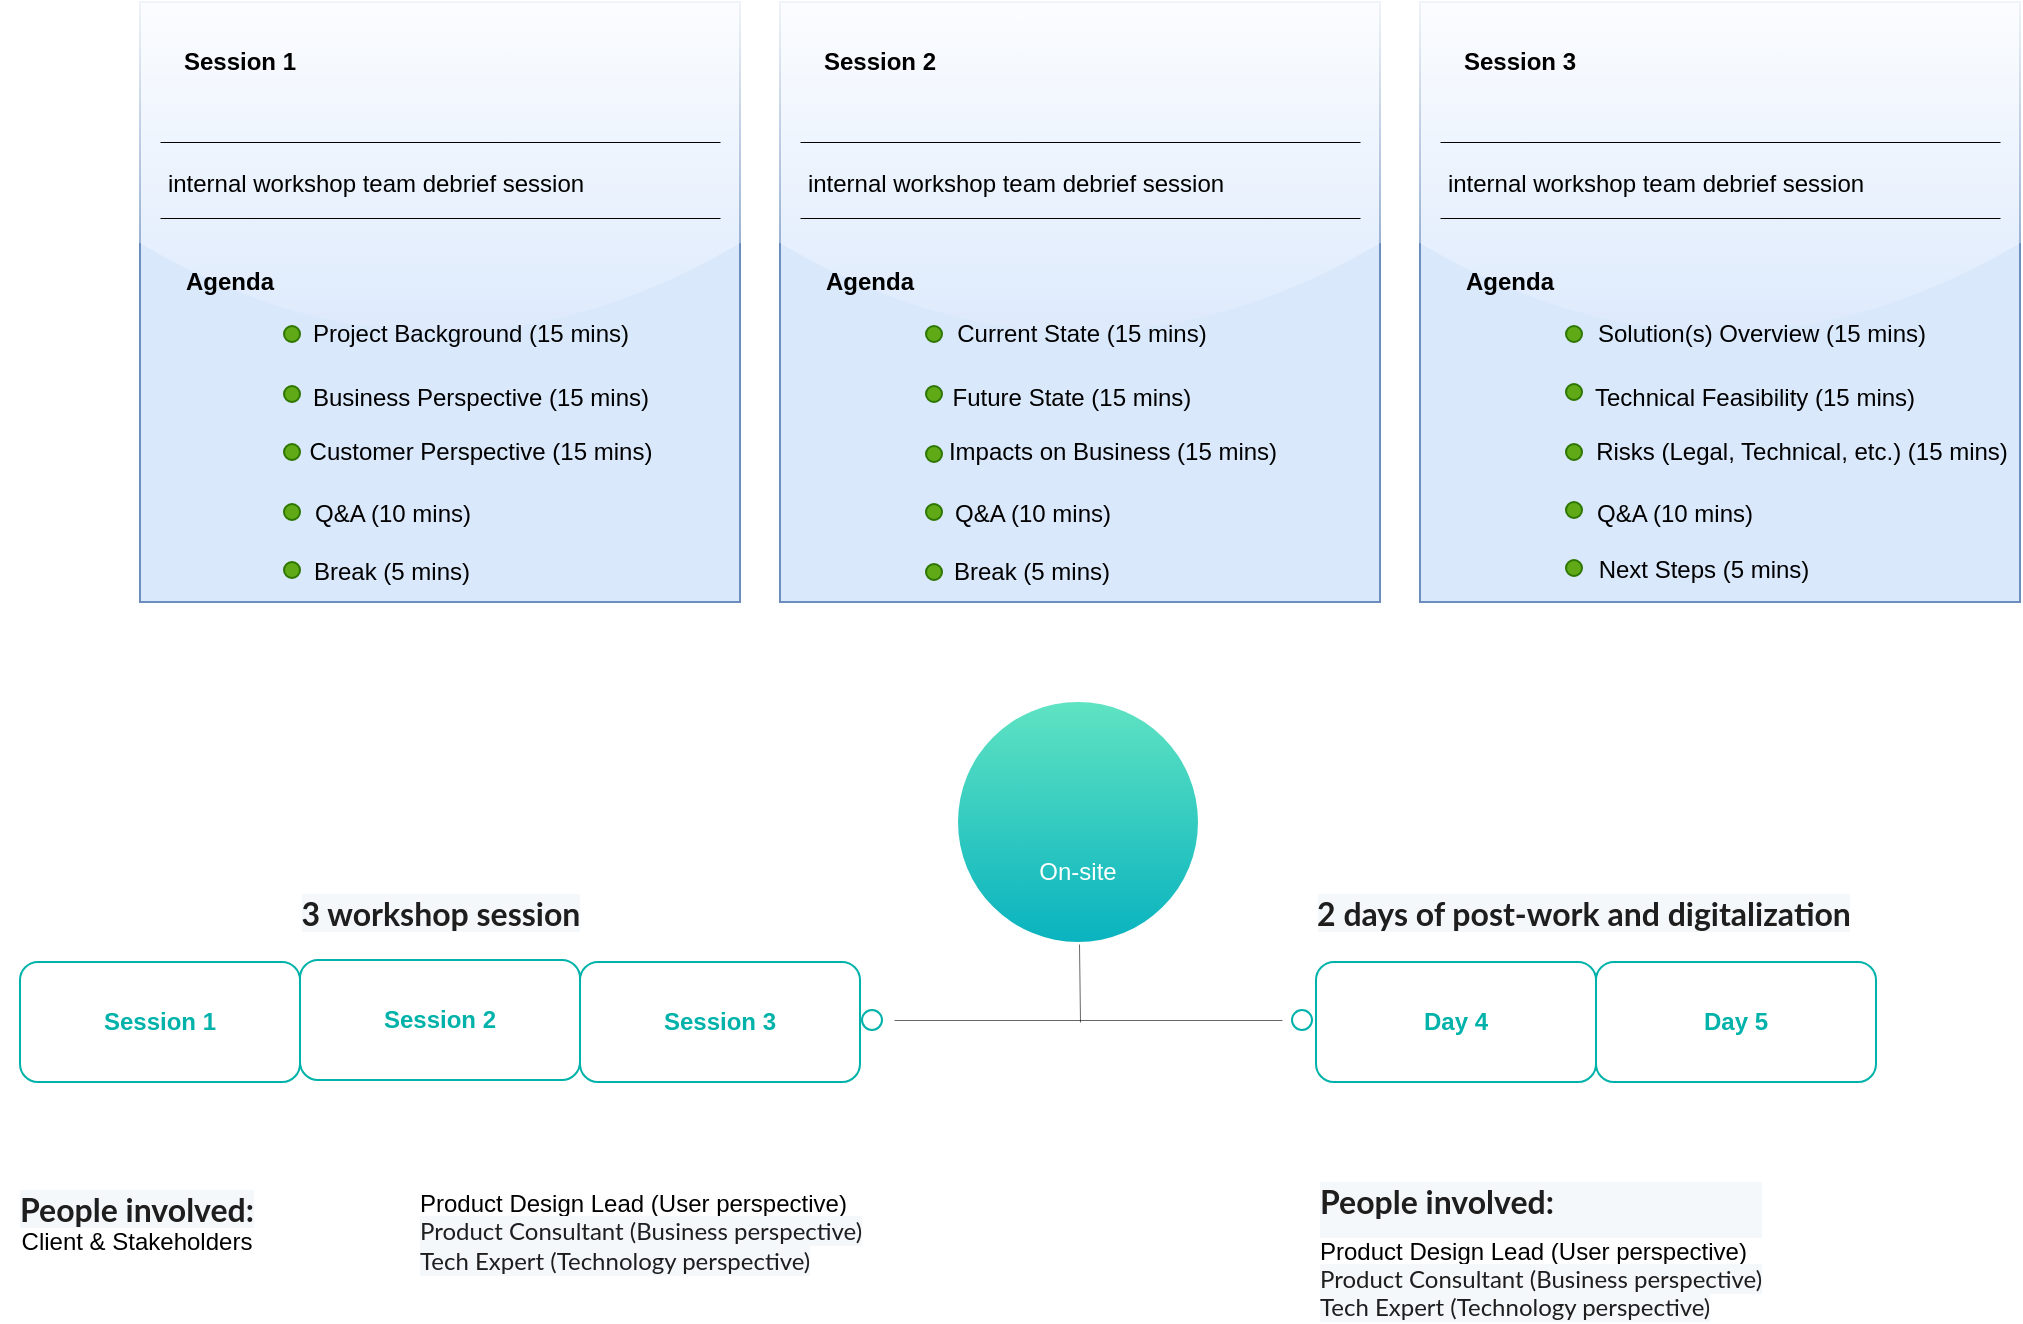 <mxfile version="21.3.2" type="github">
  <diagram name="Page-1" id="7QMitnjdd6cU6XgEVTkh">
    <mxGraphModel dx="2040" dy="912" grid="1" gridSize="10" guides="1" tooltips="1" connect="1" arrows="1" fold="1" page="1" pageScale="1" pageWidth="850" pageHeight="1100" math="0" shadow="0">
      <root>
        <mxCell id="0" />
        <mxCell id="1" parent="0" />
        <mxCell id="ms16D69ZrfdoxwfCNxQ0-1" value="" style="rounded=0;whiteSpace=wrap;html=1;glass=1;labelBackgroundColor=none;fillColor=#dae8fc;gradientColor=none;strokeColor=#6c8ebf;" vertex="1" parent="1">
          <mxGeometry x="450" y="130" width="300" height="300" as="geometry" />
        </mxCell>
        <mxCell id="ms16D69ZrfdoxwfCNxQ0-2" value="" style="rounded=0;whiteSpace=wrap;html=1;glass=1;labelBackgroundColor=none;fillColor=#dae8fc;gradientColor=none;strokeColor=#6c8ebf;" vertex="1" parent="1">
          <mxGeometry x="130" y="130" width="300" height="300" as="geometry" />
        </mxCell>
        <mxCell id="ms16D69ZrfdoxwfCNxQ0-3" value="" style="shape=image;verticalLabelPosition=bottom;labelBackgroundColor=none;verticalAlign=top;aspect=fixed;imageAspect=0;image=https://www.stxnext.com/hubfs/STX%20Next%202020/images/icon-day-1.svg;" vertex="1" parent="1">
          <mxGeometry x="368" y="135" width="60" height="60" as="geometry" />
        </mxCell>
        <mxCell id="ms16D69ZrfdoxwfCNxQ0-4" value="&lt;b&gt;Session 1&lt;/b&gt;" style="text;html=1;strokeColor=none;fillColor=none;align=center;verticalAlign=middle;whiteSpace=wrap;rounded=0;labelBackgroundColor=none;" vertex="1" parent="1">
          <mxGeometry x="150" y="150" width="60" height="20" as="geometry" />
        </mxCell>
        <mxCell id="ms16D69ZrfdoxwfCNxQ0-5" value="&lt;b&gt;Agenda&lt;/b&gt;" style="text;html=1;strokeColor=none;fillColor=none;align=center;verticalAlign=middle;whiteSpace=wrap;rounded=0;labelBackgroundColor=none;" vertex="1" parent="1">
          <mxGeometry x="150" y="260" width="50" height="20" as="geometry" />
        </mxCell>
        <mxCell id="ms16D69ZrfdoxwfCNxQ0-6" value="Project Background (15 mins)" style="text;html=1;strokeColor=none;fillColor=none;align=center;verticalAlign=middle;whiteSpace=wrap;rounded=0;labelBackgroundColor=none;" vertex="1" parent="1">
          <mxGeometry x="213" y="281" width="165" height="30" as="geometry" />
        </mxCell>
        <mxCell id="ms16D69ZrfdoxwfCNxQ0-7" value="" style="ellipse;whiteSpace=wrap;html=1;aspect=fixed;labelBackgroundColor=none;strokeColor=#2D7600;fillColor=#60a917;fontColor=#ffffff;" vertex="1" parent="1">
          <mxGeometry x="202" y="292" width="8" height="8" as="geometry" />
        </mxCell>
        <mxCell id="ms16D69ZrfdoxwfCNxQ0-8" value="Business Perspective (15 mins)" style="text;html=1;strokeColor=none;fillColor=none;align=center;verticalAlign=middle;whiteSpace=wrap;rounded=0;labelBackgroundColor=none;" vertex="1" parent="1">
          <mxGeometry x="213" y="313" width="175" height="30" as="geometry" />
        </mxCell>
        <mxCell id="ms16D69ZrfdoxwfCNxQ0-9" value="" style="ellipse;whiteSpace=wrap;html=1;aspect=fixed;labelBackgroundColor=none;strokeColor=#2D7600;fillColor=#60a917;fontColor=#ffffff;" vertex="1" parent="1">
          <mxGeometry x="202" y="322" width="8" height="8" as="geometry" />
        </mxCell>
        <mxCell id="ms16D69ZrfdoxwfCNxQ0-10" value="Customer Perspective (15 mins)" style="text;html=1;strokeColor=none;fillColor=none;align=center;verticalAlign=middle;whiteSpace=wrap;rounded=0;labelBackgroundColor=none;" vertex="1" parent="1">
          <mxGeometry x="213" y="340" width="175" height="30" as="geometry" />
        </mxCell>
        <mxCell id="ms16D69ZrfdoxwfCNxQ0-11" value="" style="ellipse;whiteSpace=wrap;html=1;aspect=fixed;labelBackgroundColor=none;strokeColor=#2D7600;fillColor=#60a917;fontColor=#ffffff;" vertex="1" parent="1">
          <mxGeometry x="202" y="351" width="8" height="8" as="geometry" />
        </mxCell>
        <mxCell id="ms16D69ZrfdoxwfCNxQ0-12" value="" style="shape=image;verticalLabelPosition=bottom;labelBackgroundColor=none;verticalAlign=top;aspect=fixed;imageAspect=0;image=https://www.stxnext.com/hubfs/STX%20Next%202020/images/icon-day-2.svg;" vertex="1" parent="1">
          <mxGeometry x="688" y="135" width="60" height="60" as="geometry" />
        </mxCell>
        <mxCell id="ms16D69ZrfdoxwfCNxQ0-13" value="" style="endArrow=none;html=1;rounded=0;strokeWidth=0.5;labelBackgroundColor=none;fontColor=default;" edge="1" parent="1">
          <mxGeometry width="50" height="50" relative="1" as="geometry">
            <mxPoint x="140" y="200" as="sourcePoint" />
            <mxPoint x="420" y="200" as="targetPoint" />
          </mxGeometry>
        </mxCell>
        <mxCell id="ms16D69ZrfdoxwfCNxQ0-14" value="internal workshop team debrief session" style="text;html=1;strokeColor=none;fillColor=none;align=center;verticalAlign=middle;whiteSpace=wrap;rounded=0;labelBackgroundColor=none;" vertex="1" parent="1">
          <mxGeometry x="138" y="211" width="220" height="20" as="geometry" />
        </mxCell>
        <mxCell id="ms16D69ZrfdoxwfCNxQ0-15" value="" style="endArrow=none;html=1;rounded=0;strokeWidth=0.5;labelBackgroundColor=none;fontColor=default;" edge="1" parent="1">
          <mxGeometry width="50" height="50" relative="1" as="geometry">
            <mxPoint x="140" y="238" as="sourcePoint" />
            <mxPoint x="420" y="238" as="targetPoint" />
          </mxGeometry>
        </mxCell>
        <mxCell id="ms16D69ZrfdoxwfCNxQ0-16" value="&lt;b&gt;Session 2&lt;/b&gt;" style="text;html=1;strokeColor=none;fillColor=none;align=center;verticalAlign=middle;whiteSpace=wrap;rounded=0;labelBackgroundColor=none;" vertex="1" parent="1">
          <mxGeometry x="470" y="150" width="60" height="20" as="geometry" />
        </mxCell>
        <mxCell id="ms16D69ZrfdoxwfCNxQ0-17" value="&lt;b&gt;Agenda&lt;/b&gt;" style="text;html=1;strokeColor=none;fillColor=none;align=center;verticalAlign=middle;whiteSpace=wrap;rounded=0;labelBackgroundColor=none;" vertex="1" parent="1">
          <mxGeometry x="470" y="260" width="50" height="20" as="geometry" />
        </mxCell>
        <mxCell id="ms16D69ZrfdoxwfCNxQ0-18" value="Current State (15 mins)" style="text;html=1;strokeColor=none;fillColor=none;align=center;verticalAlign=middle;whiteSpace=wrap;rounded=0;labelBackgroundColor=none;" vertex="1" parent="1">
          <mxGeometry x="533" y="281" width="136" height="30" as="geometry" />
        </mxCell>
        <mxCell id="ms16D69ZrfdoxwfCNxQ0-19" value="" style="ellipse;whiteSpace=wrap;html=1;aspect=fixed;labelBackgroundColor=none;strokeColor=#2D7600;fillColor=#60a917;fontColor=#ffffff;" vertex="1" parent="1">
          <mxGeometry x="523" y="292" width="8" height="8" as="geometry" />
        </mxCell>
        <mxCell id="ms16D69ZrfdoxwfCNxQ0-20" value="Future State (15 mins)" style="text;html=1;strokeColor=none;fillColor=none;align=center;verticalAlign=middle;whiteSpace=wrap;rounded=0;labelBackgroundColor=none;" vertex="1" parent="1">
          <mxGeometry x="533" y="313" width="126" height="30" as="geometry" />
        </mxCell>
        <mxCell id="ms16D69ZrfdoxwfCNxQ0-21" value="" style="ellipse;whiteSpace=wrap;html=1;aspect=fixed;labelBackgroundColor=none;strokeColor=#2D7600;fillColor=#60a917;fontColor=#ffffff;" vertex="1" parent="1">
          <mxGeometry x="523" y="322" width="8" height="8" as="geometry" />
        </mxCell>
        <mxCell id="ms16D69ZrfdoxwfCNxQ0-22" value="Impacts on Business (15 mins)" style="text;html=1;strokeColor=none;fillColor=none;align=center;verticalAlign=middle;whiteSpace=wrap;rounded=0;labelBackgroundColor=none;" vertex="1" parent="1">
          <mxGeometry x="533" y="340" width="167" height="30" as="geometry" />
        </mxCell>
        <mxCell id="ms16D69ZrfdoxwfCNxQ0-23" value="" style="ellipse;whiteSpace=wrap;html=1;aspect=fixed;labelBackgroundColor=none;strokeColor=#2D7600;fillColor=#60a917;fontColor=#ffffff;" vertex="1" parent="1">
          <mxGeometry x="523" y="352" width="8" height="8" as="geometry" />
        </mxCell>
        <mxCell id="ms16D69ZrfdoxwfCNxQ0-24" value="" style="endArrow=none;html=1;rounded=0;strokeWidth=0.5;labelBackgroundColor=none;fontColor=default;" edge="1" parent="1">
          <mxGeometry width="50" height="50" relative="1" as="geometry">
            <mxPoint x="460" y="200" as="sourcePoint" />
            <mxPoint x="740" y="200" as="targetPoint" />
          </mxGeometry>
        </mxCell>
        <mxCell id="ms16D69ZrfdoxwfCNxQ0-25" value="internal workshop team debrief session" style="text;html=1;strokeColor=none;fillColor=none;align=center;verticalAlign=middle;whiteSpace=wrap;rounded=0;labelBackgroundColor=none;" vertex="1" parent="1">
          <mxGeometry x="458" y="211" width="220" height="20" as="geometry" />
        </mxCell>
        <mxCell id="ms16D69ZrfdoxwfCNxQ0-26" value="" style="endArrow=none;html=1;rounded=0;strokeWidth=0.5;labelBackgroundColor=none;fontColor=default;" edge="1" parent="1">
          <mxGeometry width="50" height="50" relative="1" as="geometry">
            <mxPoint x="460" y="238" as="sourcePoint" />
            <mxPoint x="740" y="238" as="targetPoint" />
          </mxGeometry>
        </mxCell>
        <mxCell id="ms16D69ZrfdoxwfCNxQ0-27" value="" style="rounded=0;whiteSpace=wrap;html=1;glass=1;labelBackgroundColor=none;fillColor=#dae8fc;gradientColor=none;strokeColor=#6c8ebf;" vertex="1" parent="1">
          <mxGeometry x="770" y="130" width="300" height="300" as="geometry" />
        </mxCell>
        <mxCell id="ms16D69ZrfdoxwfCNxQ0-28" value="&lt;b&gt;Session 3&lt;/b&gt;" style="text;html=1;strokeColor=none;fillColor=none;align=center;verticalAlign=middle;whiteSpace=wrap;rounded=0;labelBackgroundColor=none;" vertex="1" parent="1">
          <mxGeometry x="790" y="150" width="60" height="20" as="geometry" />
        </mxCell>
        <mxCell id="ms16D69ZrfdoxwfCNxQ0-29" value="&lt;b&gt;Agenda&lt;/b&gt;" style="text;html=1;strokeColor=none;fillColor=none;align=center;verticalAlign=middle;whiteSpace=wrap;rounded=0;labelBackgroundColor=none;" vertex="1" parent="1">
          <mxGeometry x="790" y="260" width="50" height="20" as="geometry" />
        </mxCell>
        <mxCell id="ms16D69ZrfdoxwfCNxQ0-30" value="Solution(s) Overview (15 mins)" style="text;html=1;strokeColor=none;fillColor=none;align=center;verticalAlign=middle;whiteSpace=wrap;rounded=0;labelBackgroundColor=none;" vertex="1" parent="1">
          <mxGeometry x="855" y="281" width="172" height="30" as="geometry" />
        </mxCell>
        <mxCell id="ms16D69ZrfdoxwfCNxQ0-31" value="" style="ellipse;whiteSpace=wrap;html=1;aspect=fixed;labelBackgroundColor=none;strokeColor=#2D7600;fillColor=#60a917;fontColor=#ffffff;" vertex="1" parent="1">
          <mxGeometry x="843" y="292" width="8" height="8" as="geometry" />
        </mxCell>
        <mxCell id="ms16D69ZrfdoxwfCNxQ0-32" value="Technical Feasibility (15 mins)" style="text;html=1;strokeColor=none;fillColor=none;align=center;verticalAlign=middle;whiteSpace=wrap;rounded=0;labelBackgroundColor=none;" vertex="1" parent="1">
          <mxGeometry x="855" y="313" width="165" height="30" as="geometry" />
        </mxCell>
        <mxCell id="ms16D69ZrfdoxwfCNxQ0-33" value="" style="ellipse;whiteSpace=wrap;html=1;aspect=fixed;labelBackgroundColor=none;strokeColor=#2D7600;fillColor=#60a917;fontColor=#ffffff;" vertex="1" parent="1">
          <mxGeometry x="843" y="321" width="8" height="8" as="geometry" />
        </mxCell>
        <mxCell id="ms16D69ZrfdoxwfCNxQ0-34" value="Risks (Legal, Technical, etc.) (15 mins)" style="text;html=1;strokeColor=none;fillColor=none;align=center;verticalAlign=middle;whiteSpace=wrap;rounded=0;labelBackgroundColor=none;" vertex="1" parent="1">
          <mxGeometry x="855" y="340" width="212" height="30" as="geometry" />
        </mxCell>
        <mxCell id="ms16D69ZrfdoxwfCNxQ0-35" value="" style="ellipse;whiteSpace=wrap;html=1;aspect=fixed;labelBackgroundColor=none;strokeColor=#2D7600;fillColor=#60a917;fontColor=#ffffff;" vertex="1" parent="1">
          <mxGeometry x="843" y="351" width="8" height="8" as="geometry" />
        </mxCell>
        <mxCell id="ms16D69ZrfdoxwfCNxQ0-36" value="" style="endArrow=none;html=1;rounded=0;strokeWidth=0.5;labelBackgroundColor=none;fontColor=default;" edge="1" parent="1">
          <mxGeometry width="50" height="50" relative="1" as="geometry">
            <mxPoint x="780" y="200" as="sourcePoint" />
            <mxPoint x="1060" y="200" as="targetPoint" />
          </mxGeometry>
        </mxCell>
        <mxCell id="ms16D69ZrfdoxwfCNxQ0-37" value="internal workshop team debrief session" style="text;html=1;strokeColor=none;fillColor=none;align=center;verticalAlign=middle;whiteSpace=wrap;rounded=0;labelBackgroundColor=none;" vertex="1" parent="1">
          <mxGeometry x="778" y="211" width="220" height="20" as="geometry" />
        </mxCell>
        <mxCell id="ms16D69ZrfdoxwfCNxQ0-38" value="" style="endArrow=none;html=1;rounded=0;strokeWidth=0.5;labelBackgroundColor=none;fontColor=default;" edge="1" parent="1">
          <mxGeometry width="50" height="50" relative="1" as="geometry">
            <mxPoint x="780" y="238" as="sourcePoint" />
            <mxPoint x="1060" y="238" as="targetPoint" />
          </mxGeometry>
        </mxCell>
        <mxCell id="ms16D69ZrfdoxwfCNxQ0-39" value="" style="shape=image;verticalLabelPosition=bottom;labelBackgroundColor=none;verticalAlign=top;aspect=fixed;imageAspect=0;image=https://www.stxnext.com/hubfs/STX%20Next%202020/images/icon-day-3.svg;" vertex="1" parent="1">
          <mxGeometry x="1008" y="135" width="60" height="60" as="geometry" />
        </mxCell>
        <mxCell id="ms16D69ZrfdoxwfCNxQ0-40" value="&lt;font color=&quot;#00b2a9&quot;&gt;&lt;b&gt;Session 1&lt;/b&gt;&lt;/font&gt;" style="rounded=1;whiteSpace=wrap;html=1;shadow=0;glass=0;labelBackgroundColor=none;strokeColor=#00b2a9;" vertex="1" parent="1">
          <mxGeometry x="70" y="610" width="140" height="60" as="geometry" />
        </mxCell>
        <mxCell id="ms16D69ZrfdoxwfCNxQ0-41" value="&lt;font color=&quot;#00b2a9&quot;&gt;&lt;b&gt;Session 2&lt;/b&gt;&lt;/font&gt;" style="rounded=1;whiteSpace=wrap;html=1;shadow=0;glass=0;labelBackgroundColor=none;strokeColor=#00b2a9;" vertex="1" parent="1">
          <mxGeometry x="210" y="609" width="140" height="60" as="geometry" />
        </mxCell>
        <mxCell id="ms16D69ZrfdoxwfCNxQ0-42" value="&lt;font color=&quot;#00b2a9&quot;&gt;&lt;b&gt;Session 3&lt;/b&gt;&lt;/font&gt;" style="rounded=1;whiteSpace=wrap;html=1;shadow=0;glass=0;labelBackgroundColor=none;strokeColor=#00b2a9;" vertex="1" parent="1">
          <mxGeometry x="350" y="610" width="140" height="60" as="geometry" />
        </mxCell>
        <mxCell id="ms16D69ZrfdoxwfCNxQ0-43" value="&lt;font color=&quot;#00b2a9&quot;&gt;&lt;b&gt;Day 4&lt;/b&gt;&lt;/font&gt;" style="rounded=1;whiteSpace=wrap;html=1;shadow=0;glass=0;labelBackgroundColor=none;strokeColor=#00b2a9;" vertex="1" parent="1">
          <mxGeometry x="718" y="610" width="140" height="60" as="geometry" />
        </mxCell>
        <mxCell id="ms16D69ZrfdoxwfCNxQ0-44" value="&lt;font color=&quot;#00b2a9&quot;&gt;&lt;b&gt;Day 5&lt;/b&gt;&lt;/font&gt;" style="rounded=1;whiteSpace=wrap;html=1;shadow=0;glass=0;labelBackgroundColor=none;strokeColor=#00b2a9;" vertex="1" parent="1">
          <mxGeometry x="858" y="610" width="140" height="60" as="geometry" />
        </mxCell>
        <mxCell id="ms16D69ZrfdoxwfCNxQ0-45" value="" style="ellipse;whiteSpace=wrap;html=1;aspect=fixed;fillColor=none;labelBackgroundColor=none;strokeColor=#00B2A9;" vertex="1" parent="1">
          <mxGeometry x="491" y="634" width="10" height="10" as="geometry" />
        </mxCell>
        <mxCell id="ms16D69ZrfdoxwfCNxQ0-46" value="" style="endArrow=none;html=1;rounded=0;strokeWidth=0.3;labelBackgroundColor=none;fontColor=default;" edge="1" parent="1">
          <mxGeometry width="50" height="50" relative="1" as="geometry">
            <mxPoint x="507" y="639" as="sourcePoint" />
            <mxPoint x="701" y="639" as="targetPoint" />
          </mxGeometry>
        </mxCell>
        <mxCell id="ms16D69ZrfdoxwfCNxQ0-47" value="" style="ellipse;whiteSpace=wrap;html=1;aspect=fixed;fillColor=none;labelBackgroundColor=none;strokeColor=#00B2A9;" vertex="1" parent="1">
          <mxGeometry x="706" y="634" width="10" height="10" as="geometry" />
        </mxCell>
        <mxCell id="ms16D69ZrfdoxwfCNxQ0-48" value="" style="ellipse;whiteSpace=wrap;html=1;aspect=fixed;fillColor=#5fe3c2;gradientColor=#09b3bf;strokeColor=none;" vertex="1" parent="1">
          <mxGeometry x="539" y="480" width="120" height="120" as="geometry" />
        </mxCell>
        <mxCell id="ms16D69ZrfdoxwfCNxQ0-49" value="" style="shape=image;verticalLabelPosition=bottom;labelBackgroundColor=default;verticalAlign=top;aspect=fixed;imageAspect=0;image=https://www.stxnext.com/hubfs/STX%20Next%202020/images/icon-onsite.svg;" vertex="1" parent="1">
          <mxGeometry x="577.5" y="509" width="43" height="41" as="geometry" />
        </mxCell>
        <mxCell id="ms16D69ZrfdoxwfCNxQ0-50" value="On-site" style="text;html=1;strokeColor=none;fillColor=none;align=center;verticalAlign=middle;whiteSpace=wrap;rounded=0;fontColor=#FFFFFF;" vertex="1" parent="1">
          <mxGeometry x="574" y="550" width="50" height="30" as="geometry" />
        </mxCell>
        <mxCell id="ms16D69ZrfdoxwfCNxQ0-51" value="" style="endArrow=none;html=1;rounded=0;strokeWidth=0.3;labelBackgroundColor=none;fontColor=default;" edge="1" parent="1">
          <mxGeometry width="50" height="50" relative="1" as="geometry">
            <mxPoint x="600" y="640" as="sourcePoint" />
            <mxPoint x="599.5" y="601" as="targetPoint" />
          </mxGeometry>
        </mxCell>
        <mxCell id="ms16D69ZrfdoxwfCNxQ0-52" value="&lt;strong style=&quot;box-sizing: border-box; font-size: 16px; color: rgb(30, 30, 30); font-family: Lato, sans-serif; text-align: start; background-color: rgb(245, 248, 250);&quot;&gt;People involved:&lt;/strong&gt;&lt;br style=&quot;box-sizing: border-box; color: rgb(30, 30, 30); font-family: Lato, sans-serif; text-align: start; background-color: rgb(245, 248, 250);&quot;&gt;Client &amp;amp; Stakeholders" style="text;html=1;strokeColor=none;fillColor=none;align=center;verticalAlign=middle;whiteSpace=wrap;rounded=0;fontColor=#000000;" vertex="1" parent="1">
          <mxGeometry x="60" y="725" width="137" height="30" as="geometry" />
        </mxCell>
        <mxCell id="ms16D69ZrfdoxwfCNxQ0-53" value="" style="shape=image;verticalLabelPosition=bottom;labelBackgroundColor=default;verticalAlign=top;aspect=fixed;imageAspect=0;image=https://www.stxnext.com/hubfs/STX%20Next%202020/images/plus-01.svg;" vertex="1" parent="1">
          <mxGeometry x="210" y="720" width="40" height="40" as="geometry" />
        </mxCell>
        <mxCell id="ms16D69ZrfdoxwfCNxQ0-54" value="Product Design Lead (User perspective)&lt;br style=&quot;box-sizing: border-box; color: rgb(30, 30, 30); font-family: Lato, sans-serif; background-color: rgb(245, 248, 250);&quot;&gt;&lt;span style=&quot;color: rgb(30, 30, 30); font-family: Lato, sans-serif; background-color: rgb(245, 248, 250);&quot;&gt;Product Consultant (Business perspective)&lt;/span&gt;&lt;br style=&quot;box-sizing: border-box; color: rgb(30, 30, 30); font-family: Lato, sans-serif; background-color: rgb(245, 248, 250);&quot;&gt;&lt;span style=&quot;color: rgb(30, 30, 30); font-family: Lato, sans-serif; background-color: rgb(245, 248, 250);&quot;&gt;Tech Expert (Technology perspective)&lt;/span&gt;" style="text;html=1;strokeColor=none;fillColor=none;align=left;verticalAlign=middle;whiteSpace=wrap;rounded=0;fontColor=#000000;" vertex="1" parent="1">
          <mxGeometry x="268" y="720" width="232" height="50" as="geometry" />
        </mxCell>
        <mxCell id="ms16D69ZrfdoxwfCNxQ0-55" value="&lt;strong style=&quot;box-sizing: border-box; display: block; font-size: 16px; padding-bottom: 8px; color: rgb(30, 30, 30); font-family: Lato, sans-serif; background-color: rgb(245, 248, 250);&quot;&gt;People involved:&lt;br style=&quot;box-sizing: border-box;&quot;&gt;&lt;/strong&gt;Product Design Lead (User perspective)&lt;br style=&quot;box-sizing: border-box; color: rgb(30, 30, 30); font-family: Lato, sans-serif; background-color: rgb(245, 248, 250);&quot;&gt;&lt;span style=&quot;color: rgb(30, 30, 30); font-family: Lato, sans-serif; background-color: rgb(245, 248, 250);&quot;&gt;Product Consultant (Business perspective)&lt;/span&gt;&lt;br style=&quot;box-sizing: border-box; color: rgb(30, 30, 30); font-family: Lato, sans-serif; background-color: rgb(245, 248, 250);&quot;&gt;&lt;span style=&quot;color: rgb(30, 30, 30); font-family: Lato, sans-serif; background-color: rgb(245, 248, 250);&quot;&gt;Tech Expert (Technology perspective)&lt;/span&gt;" style="text;html=1;strokeColor=none;fillColor=none;align=left;verticalAlign=middle;whiteSpace=wrap;rounded=0;fontColor=#000000;" vertex="1" parent="1">
          <mxGeometry x="718" y="720" width="230" height="70" as="geometry" />
        </mxCell>
        <mxCell id="ms16D69ZrfdoxwfCNxQ0-56" value="&lt;strong style=&quot;box-sizing: border-box; color: rgb(30, 30, 30); font-family: Lato, sans-serif; font-size: 16px; background-color: rgb(245, 248, 250);&quot;&gt;3 workshop session&lt;/strong&gt;" style="text;html=1;strokeColor=none;fillColor=none;align=center;verticalAlign=middle;whiteSpace=wrap;rounded=0;fontColor=#000000;" vertex="1" parent="1">
          <mxGeometry x="153.5" y="570" width="253" height="30" as="geometry" />
        </mxCell>
        <mxCell id="ms16D69ZrfdoxwfCNxQ0-57" value="&lt;strong style=&quot;box-sizing: border-box; color: rgb(30, 30, 30); font-family: Lato, sans-serif; font-size: 16px; background-color: rgb(245, 248, 250);&quot;&gt;2 days of post-work and digitalization&lt;/strong&gt;" style="text;html=1;strokeColor=none;fillColor=none;align=center;verticalAlign=middle;whiteSpace=wrap;rounded=0;fontColor=#000000;" vertex="1" parent="1">
          <mxGeometry x="706" y="570" width="292" height="30" as="geometry" />
        </mxCell>
        <mxCell id="ms16D69ZrfdoxwfCNxQ0-58" value="Q&amp;amp;A (10 mins)" style="text;html=1;strokeColor=none;fillColor=none;align=center;verticalAlign=middle;whiteSpace=wrap;rounded=0;labelBackgroundColor=none;" vertex="1" parent="1">
          <mxGeometry x="213" y="371" width="87" height="30" as="geometry" />
        </mxCell>
        <mxCell id="ms16D69ZrfdoxwfCNxQ0-59" value="" style="ellipse;whiteSpace=wrap;html=1;aspect=fixed;labelBackgroundColor=none;strokeColor=#2D7600;fillColor=#60a917;fontColor=#ffffff;" vertex="1" parent="1">
          <mxGeometry x="202" y="381" width="8" height="8" as="geometry" />
        </mxCell>
        <mxCell id="ms16D69ZrfdoxwfCNxQ0-60" value="Next Steps (5 mins)" style="text;html=1;strokeColor=none;fillColor=none;align=center;verticalAlign=middle;whiteSpace=wrap;rounded=0;labelBackgroundColor=none;" vertex="1" parent="1">
          <mxGeometry x="855" y="399" width="114" height="30" as="geometry" />
        </mxCell>
        <mxCell id="ms16D69ZrfdoxwfCNxQ0-61" value="" style="ellipse;whiteSpace=wrap;html=1;aspect=fixed;labelBackgroundColor=none;strokeColor=#2D7600;fillColor=#60a917;fontColor=#ffffff;" vertex="1" parent="1">
          <mxGeometry x="843" y="409" width="8" height="8" as="geometry" />
        </mxCell>
        <mxCell id="ms16D69ZrfdoxwfCNxQ0-62" value="Break (5 mins)" style="text;html=1;strokeColor=none;fillColor=none;align=center;verticalAlign=middle;whiteSpace=wrap;rounded=0;labelBackgroundColor=none;" vertex="1" parent="1">
          <mxGeometry x="213" y="400" width="86" height="30" as="geometry" />
        </mxCell>
        <mxCell id="ms16D69ZrfdoxwfCNxQ0-63" value="" style="ellipse;whiteSpace=wrap;html=1;aspect=fixed;labelBackgroundColor=none;strokeColor=#2D7600;fillColor=#60a917;fontColor=#ffffff;" vertex="1" parent="1">
          <mxGeometry x="202" y="410" width="8" height="8" as="geometry" />
        </mxCell>
        <mxCell id="ms16D69ZrfdoxwfCNxQ0-64" value="Q&amp;amp;A (10 mins)" style="text;html=1;strokeColor=none;fillColor=none;align=center;verticalAlign=middle;whiteSpace=wrap;rounded=0;labelBackgroundColor=none;" vertex="1" parent="1">
          <mxGeometry x="533" y="371" width="87" height="30" as="geometry" />
        </mxCell>
        <mxCell id="ms16D69ZrfdoxwfCNxQ0-65" value="" style="ellipse;whiteSpace=wrap;html=1;aspect=fixed;labelBackgroundColor=none;strokeColor=#2D7600;fillColor=#60a917;fontColor=#ffffff;" vertex="1" parent="1">
          <mxGeometry x="523" y="381" width="8" height="8" as="geometry" />
        </mxCell>
        <mxCell id="ms16D69ZrfdoxwfCNxQ0-66" value="Break (5 mins)" style="text;html=1;strokeColor=none;fillColor=none;align=center;verticalAlign=middle;whiteSpace=wrap;rounded=0;labelBackgroundColor=none;" vertex="1" parent="1">
          <mxGeometry x="533" y="400" width="86" height="30" as="geometry" />
        </mxCell>
        <mxCell id="ms16D69ZrfdoxwfCNxQ0-67" value="" style="ellipse;whiteSpace=wrap;html=1;aspect=fixed;labelBackgroundColor=none;strokeColor=#2D7600;fillColor=#60a917;fontColor=#ffffff;" vertex="1" parent="1">
          <mxGeometry x="523" y="411" width="8" height="8" as="geometry" />
        </mxCell>
        <mxCell id="ms16D69ZrfdoxwfCNxQ0-68" value="Q&amp;amp;A (10 mins)" style="text;html=1;strokeColor=none;fillColor=none;align=center;verticalAlign=middle;whiteSpace=wrap;rounded=0;labelBackgroundColor=none;" vertex="1" parent="1">
          <mxGeometry x="855" y="371" width="85" height="30" as="geometry" />
        </mxCell>
        <mxCell id="ms16D69ZrfdoxwfCNxQ0-69" value="" style="ellipse;whiteSpace=wrap;html=1;aspect=fixed;labelBackgroundColor=none;strokeColor=#2D7600;fillColor=#60a917;fontColor=#ffffff;" vertex="1" parent="1">
          <mxGeometry x="843" y="380" width="8" height="8" as="geometry" />
        </mxCell>
      </root>
    </mxGraphModel>
  </diagram>
</mxfile>
